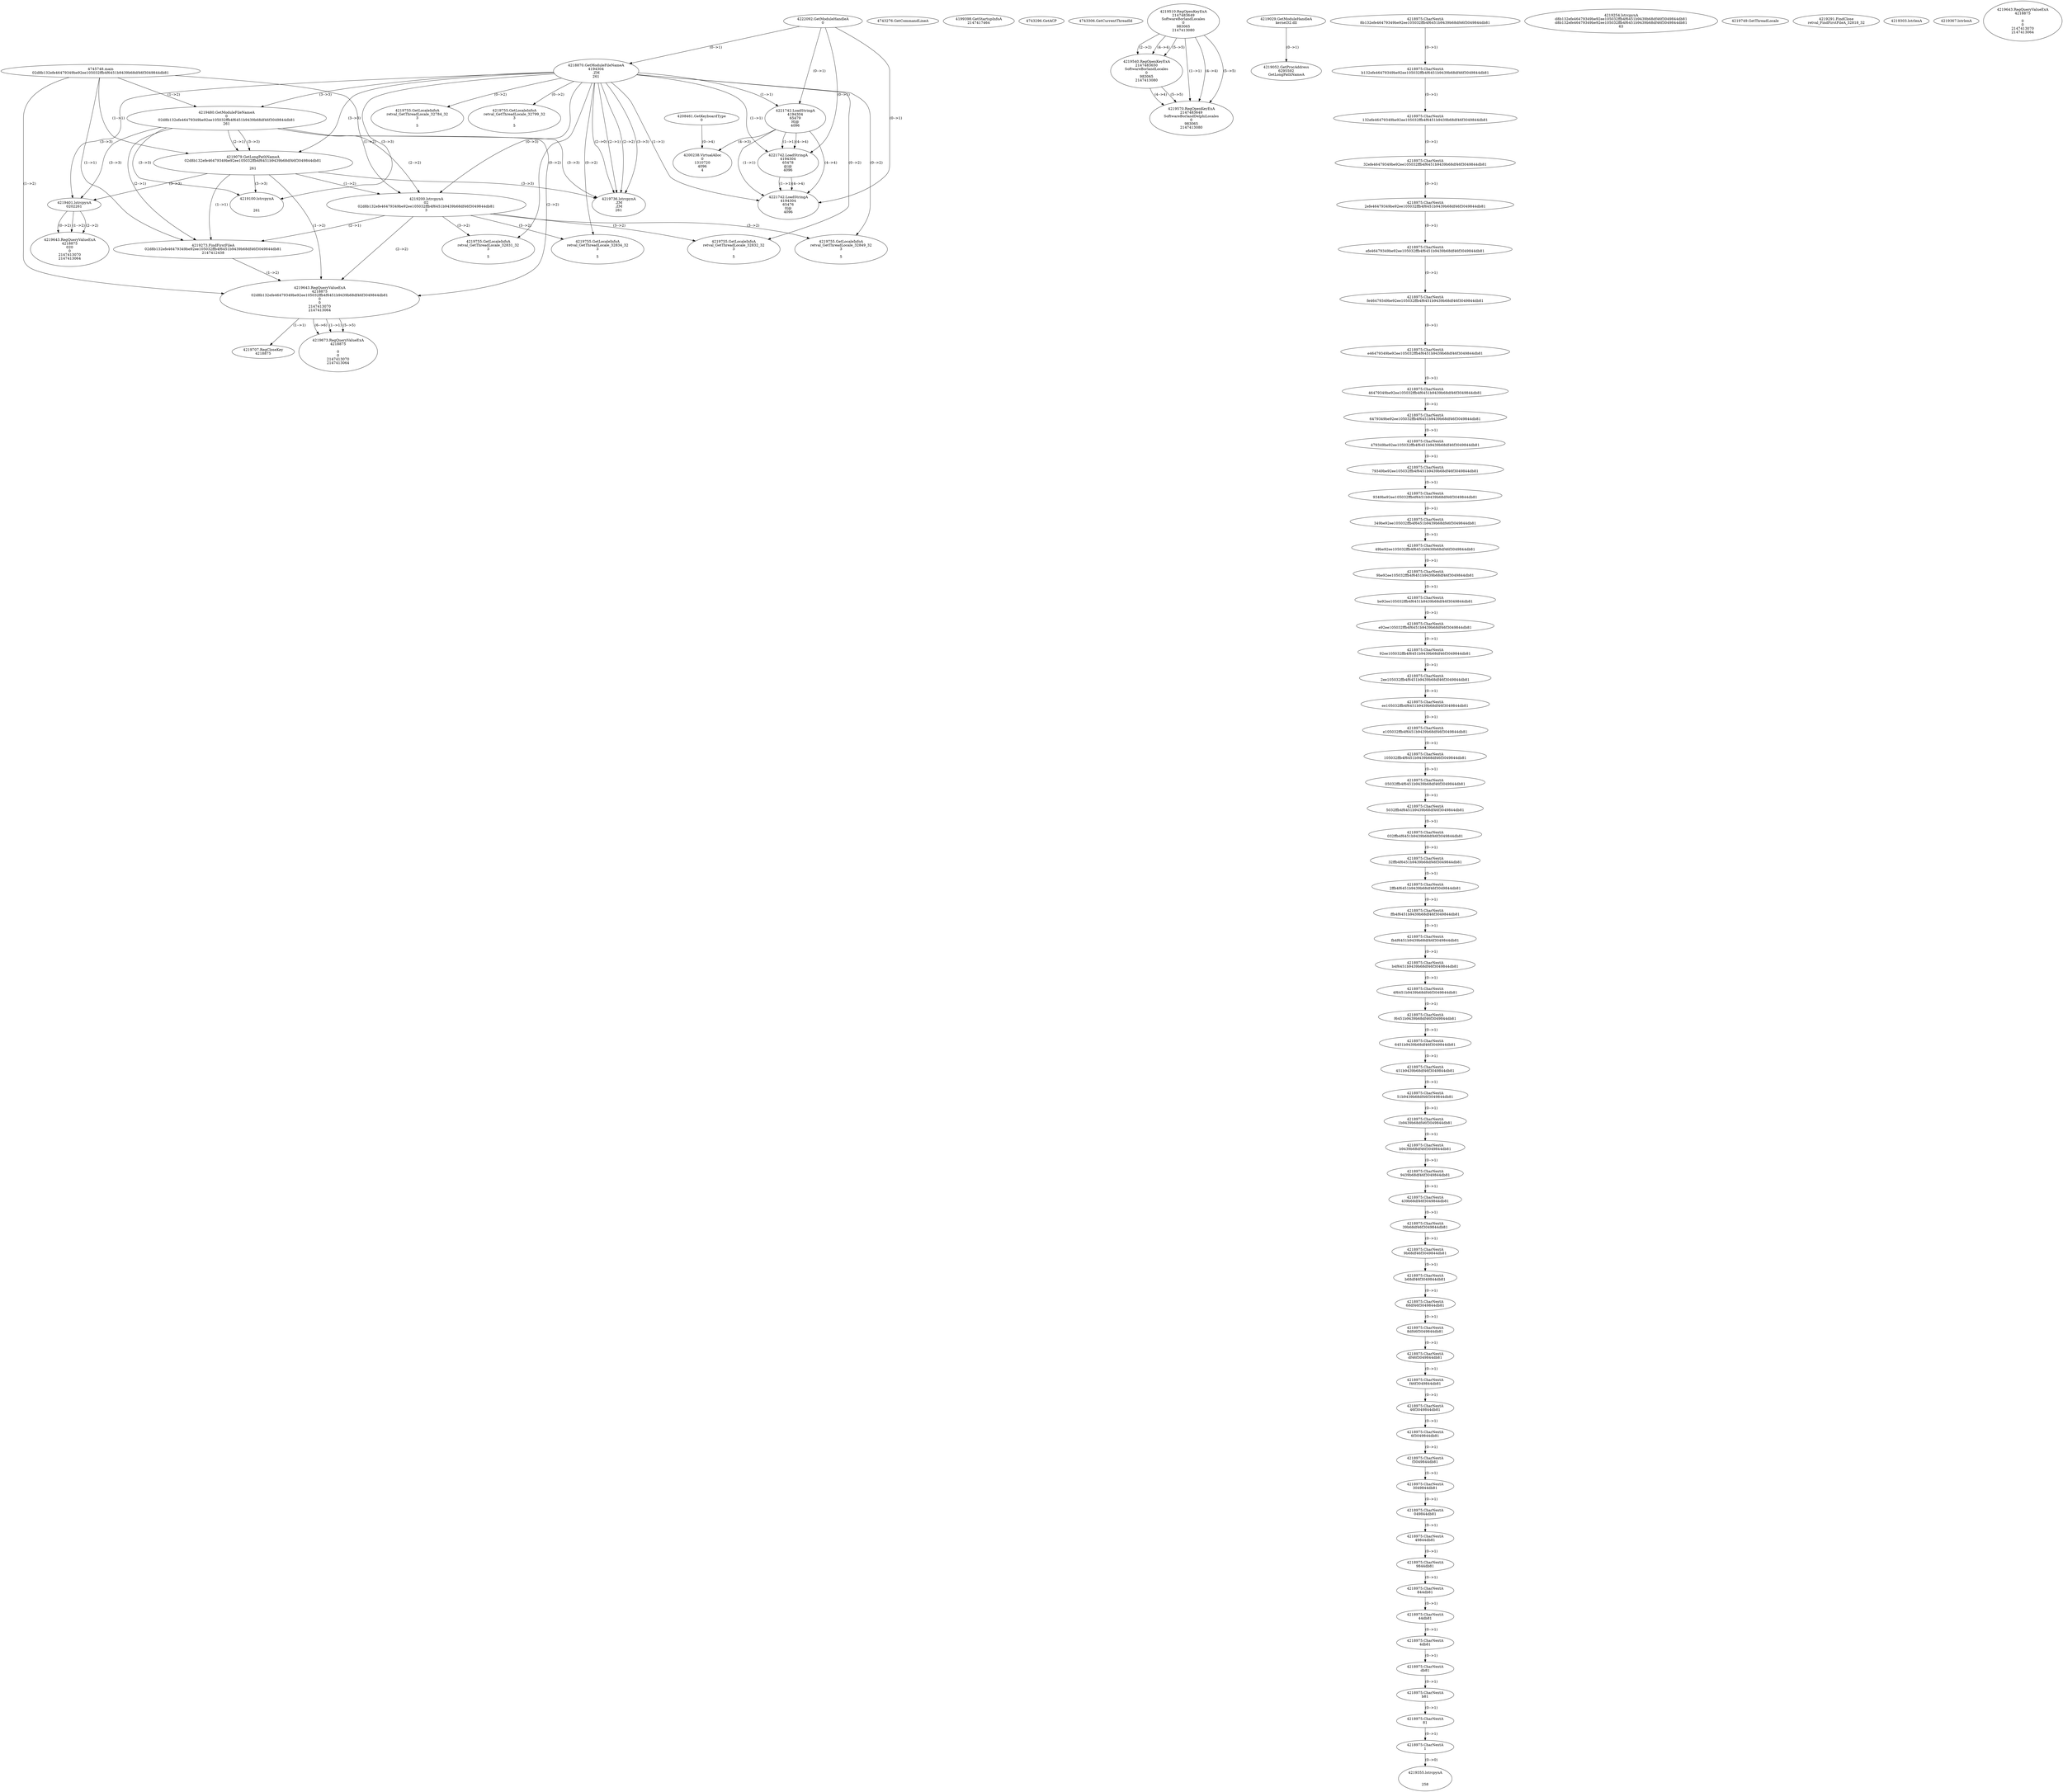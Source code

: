 // Global SCDG with merge call
digraph {
	0 [label="4745748.main
02d8b132efe46479349be92ee105032ffb4f6451b9439b68df46f3049844db81"]
	1 [label="4222092.GetModuleHandleA
0"]
	2 [label="4208461.GetKeyboardType
0"]
	3 [label="4743276.GetCommandLineA
"]
	4 [label="4199398.GetStartupInfoA
2147417464"]
	5 [label="4743296.GetACP
"]
	6 [label="4743306.GetCurrentThreadId
"]
	7 [label="4218870.GetModuleFileNameA
4194304
.ZM
261"]
	1 -> 7 [label="(0-->1)"]
	8 [label="4219480.GetModuleFileNameA
0
02d8b132efe46479349be92ee105032ffb4f6451b9439b68df46f3049844db81
261"]
	0 -> 8 [label="(1-->2)"]
	7 -> 8 [label="(3-->3)"]
	9 [label="4219510.RegOpenKeyExA
2147483649
Software\Borland\Locales
0
983065
2147413080"]
	10 [label="4219029.GetModuleHandleA
kernel32.dll"]
	11 [label="4219052.GetProcAddress
6295592
GetLongPathNameA"]
	10 -> 11 [label="(0-->1)"]
	12 [label="4219079.GetLongPathNameA
02d8b132efe46479349be92ee105032ffb4f6451b9439b68df46f3049844db81

261"]
	0 -> 12 [label="(1-->1)"]
	8 -> 12 [label="(2-->1)"]
	7 -> 12 [label="(3-->3)"]
	8 -> 12 [label="(3-->3)"]
	13 [label="4219200.lstrcpynA
02
02d8b132efe46479349be92ee105032ffb4f6451b9439b68df46f3049844db81
3"]
	0 -> 13 [label="(1-->2)"]
	8 -> 13 [label="(2-->2)"]
	12 -> 13 [label="(1-->2)"]
	7 -> 13 [label="(0-->3)"]
	14 [label="4218975.CharNextA
8b132efe46479349be92ee105032ffb4f6451b9439b68df46f3049844db81"]
	15 [label="4218975.CharNextA
b132efe46479349be92ee105032ffb4f6451b9439b68df46f3049844db81"]
	14 -> 15 [label="(0-->1)"]
	16 [label="4218975.CharNextA
132efe46479349be92ee105032ffb4f6451b9439b68df46f3049844db81"]
	15 -> 16 [label="(0-->1)"]
	17 [label="4218975.CharNextA
32efe46479349be92ee105032ffb4f6451b9439b68df46f3049844db81"]
	16 -> 17 [label="(0-->1)"]
	18 [label="4218975.CharNextA
2efe46479349be92ee105032ffb4f6451b9439b68df46f3049844db81"]
	17 -> 18 [label="(0-->1)"]
	19 [label="4218975.CharNextA
efe46479349be92ee105032ffb4f6451b9439b68df46f3049844db81"]
	18 -> 19 [label="(0-->1)"]
	20 [label="4218975.CharNextA
fe46479349be92ee105032ffb4f6451b9439b68df46f3049844db81"]
	19 -> 20 [label="(0-->1)"]
	21 [label="4218975.CharNextA
e46479349be92ee105032ffb4f6451b9439b68df46f3049844db81"]
	20 -> 21 [label="(0-->1)"]
	22 [label="4218975.CharNextA
46479349be92ee105032ffb4f6451b9439b68df46f3049844db81"]
	21 -> 22 [label="(0-->1)"]
	23 [label="4218975.CharNextA
6479349be92ee105032ffb4f6451b9439b68df46f3049844db81"]
	22 -> 23 [label="(0-->1)"]
	24 [label="4218975.CharNextA
479349be92ee105032ffb4f6451b9439b68df46f3049844db81"]
	23 -> 24 [label="(0-->1)"]
	25 [label="4218975.CharNextA
79349be92ee105032ffb4f6451b9439b68df46f3049844db81"]
	24 -> 25 [label="(0-->1)"]
	26 [label="4218975.CharNextA
9349be92ee105032ffb4f6451b9439b68df46f3049844db81"]
	25 -> 26 [label="(0-->1)"]
	27 [label="4218975.CharNextA
349be92ee105032ffb4f6451b9439b68df46f3049844db81"]
	26 -> 27 [label="(0-->1)"]
	28 [label="4218975.CharNextA
49be92ee105032ffb4f6451b9439b68df46f3049844db81"]
	27 -> 28 [label="(0-->1)"]
	29 [label="4218975.CharNextA
9be92ee105032ffb4f6451b9439b68df46f3049844db81"]
	28 -> 29 [label="(0-->1)"]
	30 [label="4218975.CharNextA
be92ee105032ffb4f6451b9439b68df46f3049844db81"]
	29 -> 30 [label="(0-->1)"]
	31 [label="4218975.CharNextA
e92ee105032ffb4f6451b9439b68df46f3049844db81"]
	30 -> 31 [label="(0-->1)"]
	32 [label="4218975.CharNextA
92ee105032ffb4f6451b9439b68df46f3049844db81"]
	31 -> 32 [label="(0-->1)"]
	33 [label="4218975.CharNextA
2ee105032ffb4f6451b9439b68df46f3049844db81"]
	32 -> 33 [label="(0-->1)"]
	34 [label="4218975.CharNextA
ee105032ffb4f6451b9439b68df46f3049844db81"]
	33 -> 34 [label="(0-->1)"]
	35 [label="4218975.CharNextA
e105032ffb4f6451b9439b68df46f3049844db81"]
	34 -> 35 [label="(0-->1)"]
	36 [label="4218975.CharNextA
105032ffb4f6451b9439b68df46f3049844db81"]
	35 -> 36 [label="(0-->1)"]
	37 [label="4218975.CharNextA
05032ffb4f6451b9439b68df46f3049844db81"]
	36 -> 37 [label="(0-->1)"]
	38 [label="4218975.CharNextA
5032ffb4f6451b9439b68df46f3049844db81"]
	37 -> 38 [label="(0-->1)"]
	39 [label="4218975.CharNextA
032ffb4f6451b9439b68df46f3049844db81"]
	38 -> 39 [label="(0-->1)"]
	40 [label="4218975.CharNextA
32ffb4f6451b9439b68df46f3049844db81"]
	39 -> 40 [label="(0-->1)"]
	41 [label="4218975.CharNextA
2ffb4f6451b9439b68df46f3049844db81"]
	40 -> 41 [label="(0-->1)"]
	42 [label="4218975.CharNextA
ffb4f6451b9439b68df46f3049844db81"]
	41 -> 42 [label="(0-->1)"]
	43 [label="4218975.CharNextA
fb4f6451b9439b68df46f3049844db81"]
	42 -> 43 [label="(0-->1)"]
	44 [label="4218975.CharNextA
b4f6451b9439b68df46f3049844db81"]
	43 -> 44 [label="(0-->1)"]
	45 [label="4218975.CharNextA
4f6451b9439b68df46f3049844db81"]
	44 -> 45 [label="(0-->1)"]
	46 [label="4218975.CharNextA
f6451b9439b68df46f3049844db81"]
	45 -> 46 [label="(0-->1)"]
	47 [label="4218975.CharNextA
6451b9439b68df46f3049844db81"]
	46 -> 47 [label="(0-->1)"]
	48 [label="4218975.CharNextA
451b9439b68df46f3049844db81"]
	47 -> 48 [label="(0-->1)"]
	49 [label="4218975.CharNextA
51b9439b68df46f3049844db81"]
	48 -> 49 [label="(0-->1)"]
	50 [label="4218975.CharNextA
1b9439b68df46f3049844db81"]
	49 -> 50 [label="(0-->1)"]
	51 [label="4218975.CharNextA
b9439b68df46f3049844db81"]
	50 -> 51 [label="(0-->1)"]
	52 [label="4218975.CharNextA
9439b68df46f3049844db81"]
	51 -> 52 [label="(0-->1)"]
	53 [label="4218975.CharNextA
439b68df46f3049844db81"]
	52 -> 53 [label="(0-->1)"]
	54 [label="4218975.CharNextA
39b68df46f3049844db81"]
	53 -> 54 [label="(0-->1)"]
	55 [label="4218975.CharNextA
9b68df46f3049844db81"]
	54 -> 55 [label="(0-->1)"]
	56 [label="4218975.CharNextA
b68df46f3049844db81"]
	55 -> 56 [label="(0-->1)"]
	57 [label="4218975.CharNextA
68df46f3049844db81"]
	56 -> 57 [label="(0-->1)"]
	58 [label="4218975.CharNextA
8df46f3049844db81"]
	57 -> 58 [label="(0-->1)"]
	59 [label="4218975.CharNextA
df46f3049844db81"]
	58 -> 59 [label="(0-->1)"]
	60 [label="4218975.CharNextA
f46f3049844db81"]
	59 -> 60 [label="(0-->1)"]
	61 [label="4218975.CharNextA
46f3049844db81"]
	60 -> 61 [label="(0-->1)"]
	62 [label="4218975.CharNextA
6f3049844db81"]
	61 -> 62 [label="(0-->1)"]
	63 [label="4218975.CharNextA
f3049844db81"]
	62 -> 63 [label="(0-->1)"]
	64 [label="4218975.CharNextA
3049844db81"]
	63 -> 64 [label="(0-->1)"]
	65 [label="4218975.CharNextA
049844db81"]
	64 -> 65 [label="(0-->1)"]
	66 [label="4218975.CharNextA
49844db81"]
	65 -> 66 [label="(0-->1)"]
	67 [label="4218975.CharNextA
9844db81"]
	66 -> 67 [label="(0-->1)"]
	68 [label="4218975.CharNextA
844db81"]
	67 -> 68 [label="(0-->1)"]
	69 [label="4218975.CharNextA
44db81"]
	68 -> 69 [label="(0-->1)"]
	70 [label="4218975.CharNextA
4db81"]
	69 -> 70 [label="(0-->1)"]
	71 [label="4218975.CharNextA
db81"]
	70 -> 71 [label="(0-->1)"]
	72 [label="4218975.CharNextA
b81"]
	71 -> 72 [label="(0-->1)"]
	73 [label="4218975.CharNextA
81"]
	72 -> 73 [label="(0-->1)"]
	74 [label="4218975.CharNextA
1"]
	73 -> 74 [label="(0-->1)"]
	75 [label="4219254.lstrcpynA
d8b132efe46479349be92ee105032ffb4f6451b9439b68df46f3049844db81
d8b132efe46479349be92ee105032ffb4f6451b9439b68df46f3049844db81
63"]
	76 [label="4219273.FindFirstFileA
02d8b132efe46479349be92ee105032ffb4f6451b9439b68df46f3049844db81
2147412438"]
	0 -> 76 [label="(1-->1)"]
	8 -> 76 [label="(2-->1)"]
	12 -> 76 [label="(1-->1)"]
	13 -> 76 [label="(2-->1)"]
	77 [label="4219643.RegQueryValueExA
4218875
02d8b132efe46479349be92ee105032ffb4f6451b9439b68df46f3049844db81
0
0
2147413070
2147413064"]
	0 -> 77 [label="(1-->2)"]
	8 -> 77 [label="(2-->2)"]
	12 -> 77 [label="(1-->2)"]
	13 -> 77 [label="(2-->2)"]
	76 -> 77 [label="(1-->2)"]
	78 [label="4219707.RegCloseKey
4218875"]
	77 -> 78 [label="(1-->1)"]
	79 [label="4219736.lstrcpynA
.ZM
.ZM
261"]
	7 -> 79 [label="(2-->1)"]
	7 -> 79 [label="(2-->2)"]
	7 -> 79 [label="(3-->3)"]
	8 -> 79 [label="(3-->3)"]
	12 -> 79 [label="(3-->3)"]
	7 -> 79 [label="(2-->0)"]
	80 [label="4219749.GetThreadLocale
"]
	81 [label="4219755.GetLocaleInfoA
retval_GetThreadLocale_32832_32
3

5"]
	7 -> 81 [label="(0-->2)"]
	13 -> 81 [label="(3-->2)"]
	82 [label="4221742.LoadStringA
4194304
65479
H|@
4096"]
	1 -> 82 [label="(0-->1)"]
	7 -> 82 [label="(1-->1)"]
	83 [label="4221742.LoadStringA
4194304
65478
@|@
4096"]
	1 -> 83 [label="(0-->1)"]
	7 -> 83 [label="(1-->1)"]
	82 -> 83 [label="(1-->1)"]
	82 -> 83 [label="(4-->4)"]
	84 [label="4221742.LoadStringA
4194304
65476
0|@
4096"]
	1 -> 84 [label="(0-->1)"]
	7 -> 84 [label="(1-->1)"]
	82 -> 84 [label="(1-->1)"]
	83 -> 84 [label="(1-->1)"]
	82 -> 84 [label="(4-->4)"]
	83 -> 84 [label="(4-->4)"]
	85 [label="4219673.RegQueryValueExA
4218875

0
0
2147413070
2147413064"]
	77 -> 85 [label="(1-->1)"]
	77 -> 85 [label="(5-->5)"]
	77 -> 85 [label="(6-->6)"]
	86 [label="4219755.GetLocaleInfoA
retval_GetThreadLocale_32831_32
3

5"]
	7 -> 86 [label="(0-->2)"]
	13 -> 86 [label="(3-->2)"]
	87 [label="4219291.FindClose
retval_FindFirstFileA_32818_32"]
	88 [label="4219303.lstrlenA
"]
	89 [label="4219355.lstrcpynA


258"]
	74 -> 89 [label="(0-->0)"]
	90 [label="4219367.lstrlenA
"]
	91 [label="4219401.lstrcpynA
02\
02\
261"]
	7 -> 91 [label="(3-->3)"]
	8 -> 91 [label="(3-->3)"]
	12 -> 91 [label="(3-->3)"]
	92 [label="4219643.RegQueryValueExA
4218875
02\
0
0
2147413070
2147413064"]
	91 -> 92 [label="(1-->2)"]
	91 -> 92 [label="(2-->2)"]
	91 -> 92 [label="(0-->2)"]
	93 [label="4219755.GetLocaleInfoA
retval_GetThreadLocale_32849_32
3

5"]
	7 -> 93 [label="(0-->2)"]
	13 -> 93 [label="(3-->2)"]
	94 [label="4200238.VirtualAlloc
0
1310720
4096
4"]
	82 -> 94 [label="(4-->3)"]
	2 -> 94 [label="(0-->4)"]
	95 [label="4219755.GetLocaleInfoA
retval_GetThreadLocale_32834_32
3

5"]
	7 -> 95 [label="(0-->2)"]
	13 -> 95 [label="(3-->2)"]
	96 [label="4219100.lstrcpynA


261"]
	7 -> 96 [label="(3-->3)"]
	8 -> 96 [label="(3-->3)"]
	12 -> 96 [label="(3-->3)"]
	97 [label="4219643.RegQueryValueExA
4218875

0
0
2147413070
2147413064"]
	98 [label="4219755.GetLocaleInfoA
retval_GetThreadLocale_32784_32
3

5"]
	7 -> 98 [label="(0-->2)"]
	99 [label="4219540.RegOpenKeyExA
2147483650
Software\Borland\Locales
0
983065
2147413080"]
	9 -> 99 [label="(2-->2)"]
	9 -> 99 [label="(4-->4)"]
	9 -> 99 [label="(5-->5)"]
	100 [label="4219570.RegOpenKeyExA
2147483649
Software\Borland\Delphi\Locales
0
983065
2147413080"]
	9 -> 100 [label="(1-->1)"]
	9 -> 100 [label="(4-->4)"]
	99 -> 100 [label="(4-->4)"]
	9 -> 100 [label="(5-->5)"]
	99 -> 100 [label="(5-->5)"]
	101 [label="4219755.GetLocaleInfoA
retval_GetThreadLocale_32799_32
3

5"]
	7 -> 101 [label="(0-->2)"]
}
